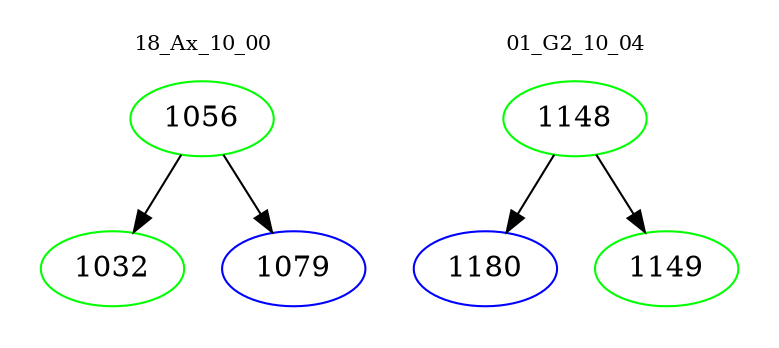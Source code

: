 digraph{
subgraph cluster_0 {
color = white
label = "18_Ax_10_00";
fontsize=10;
T0_1056 [label="1056", color="green"]
T0_1056 -> T0_1032 [color="black"]
T0_1032 [label="1032", color="green"]
T0_1056 -> T0_1079 [color="black"]
T0_1079 [label="1079", color="blue"]
}
subgraph cluster_1 {
color = white
label = "01_G2_10_04";
fontsize=10;
T1_1148 [label="1148", color="green"]
T1_1148 -> T1_1180 [color="black"]
T1_1180 [label="1180", color="blue"]
T1_1148 -> T1_1149 [color="black"]
T1_1149 [label="1149", color="green"]
}
}
